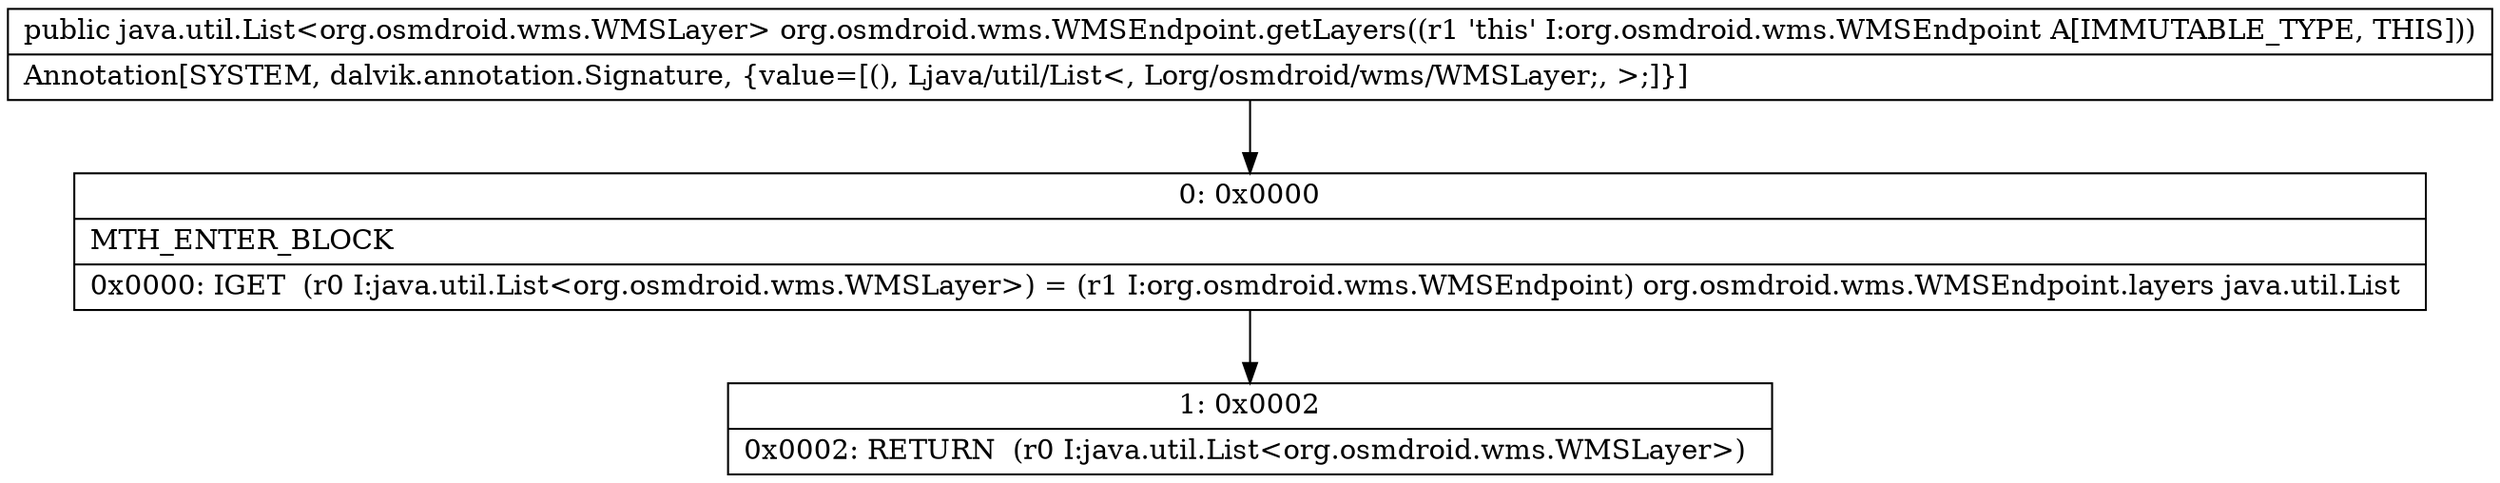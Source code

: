 digraph "CFG fororg.osmdroid.wms.WMSEndpoint.getLayers()Ljava\/util\/List;" {
Node_0 [shape=record,label="{0\:\ 0x0000|MTH_ENTER_BLOCK\l|0x0000: IGET  (r0 I:java.util.List\<org.osmdroid.wms.WMSLayer\>) = (r1 I:org.osmdroid.wms.WMSEndpoint) org.osmdroid.wms.WMSEndpoint.layers java.util.List \l}"];
Node_1 [shape=record,label="{1\:\ 0x0002|0x0002: RETURN  (r0 I:java.util.List\<org.osmdroid.wms.WMSLayer\>) \l}"];
MethodNode[shape=record,label="{public java.util.List\<org.osmdroid.wms.WMSLayer\> org.osmdroid.wms.WMSEndpoint.getLayers((r1 'this' I:org.osmdroid.wms.WMSEndpoint A[IMMUTABLE_TYPE, THIS]))  | Annotation[SYSTEM, dalvik.annotation.Signature, \{value=[(), Ljava\/util\/List\<, Lorg\/osmdroid\/wms\/WMSLayer;, \>;]\}]\l}"];
MethodNode -> Node_0;
Node_0 -> Node_1;
}

